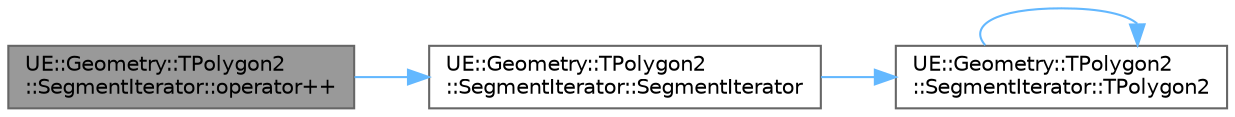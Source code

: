 digraph "UE::Geometry::TPolygon2::SegmentIterator::operator++"
{
 // INTERACTIVE_SVG=YES
 // LATEX_PDF_SIZE
  bgcolor="transparent";
  edge [fontname=Helvetica,fontsize=10,labelfontname=Helvetica,labelfontsize=10];
  node [fontname=Helvetica,fontsize=10,shape=box,height=0.2,width=0.4];
  rankdir="LR";
  Node1 [id="Node000001",label="UE::Geometry::TPolygon2\l::SegmentIterator::operator++",height=0.2,width=0.4,color="gray40", fillcolor="grey60", style="filled", fontcolor="black",tooltip=" "];
  Node1 -> Node2 [id="edge1_Node000001_Node000002",color="steelblue1",style="solid",tooltip=" "];
  Node2 [id="Node000002",label="UE::Geometry::TPolygon2\l::SegmentIterator::SegmentIterator",height=0.2,width=0.4,color="grey40", fillcolor="white", style="filled",URL="$d5/d65/classUE_1_1Geometry_1_1TPolygon2_1_1SegmentIterator.html#a24e61e972e166ab6376ea5820d197e1f",tooltip=" "];
  Node2 -> Node3 [id="edge2_Node000002_Node000003",color="steelblue1",style="solid",tooltip=" "];
  Node3 [id="Node000003",label="UE::Geometry::TPolygon2\l::SegmentIterator::TPolygon2",height=0.2,width=0.4,color="grey40", fillcolor="white", style="filled",URL="$d5/d65/classUE_1_1Geometry_1_1TPolygon2_1_1SegmentIterator.html#aab5c2ee78a36dfe746c6b61fb733b01c",tooltip=" "];
  Node3 -> Node3 [id="edge3_Node000003_Node000003",color="steelblue1",style="solid",tooltip=" "];
}
